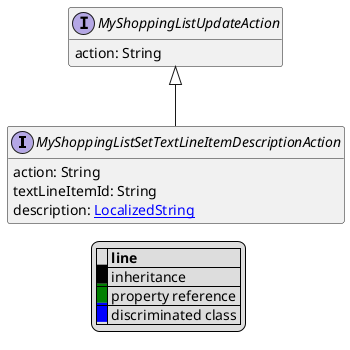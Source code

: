 @startuml

hide empty fields
hide empty methods
legend
|= |= line |
|<back:black>   </back>| inheritance |
|<back:green>   </back>| property reference |
|<back:blue>   </back>| discriminated class |
endlegend
interface MyShoppingListSetTextLineItemDescriptionAction [[MyShoppingListSetTextLineItemDescriptionAction.svg]] extends MyShoppingListUpdateAction {
    action: String
    textLineItemId: String
    description: [[LocalizedString.svg LocalizedString]]
}
interface MyShoppingListUpdateAction [[MyShoppingListUpdateAction.svg]]  {
    action: String
}





@enduml
